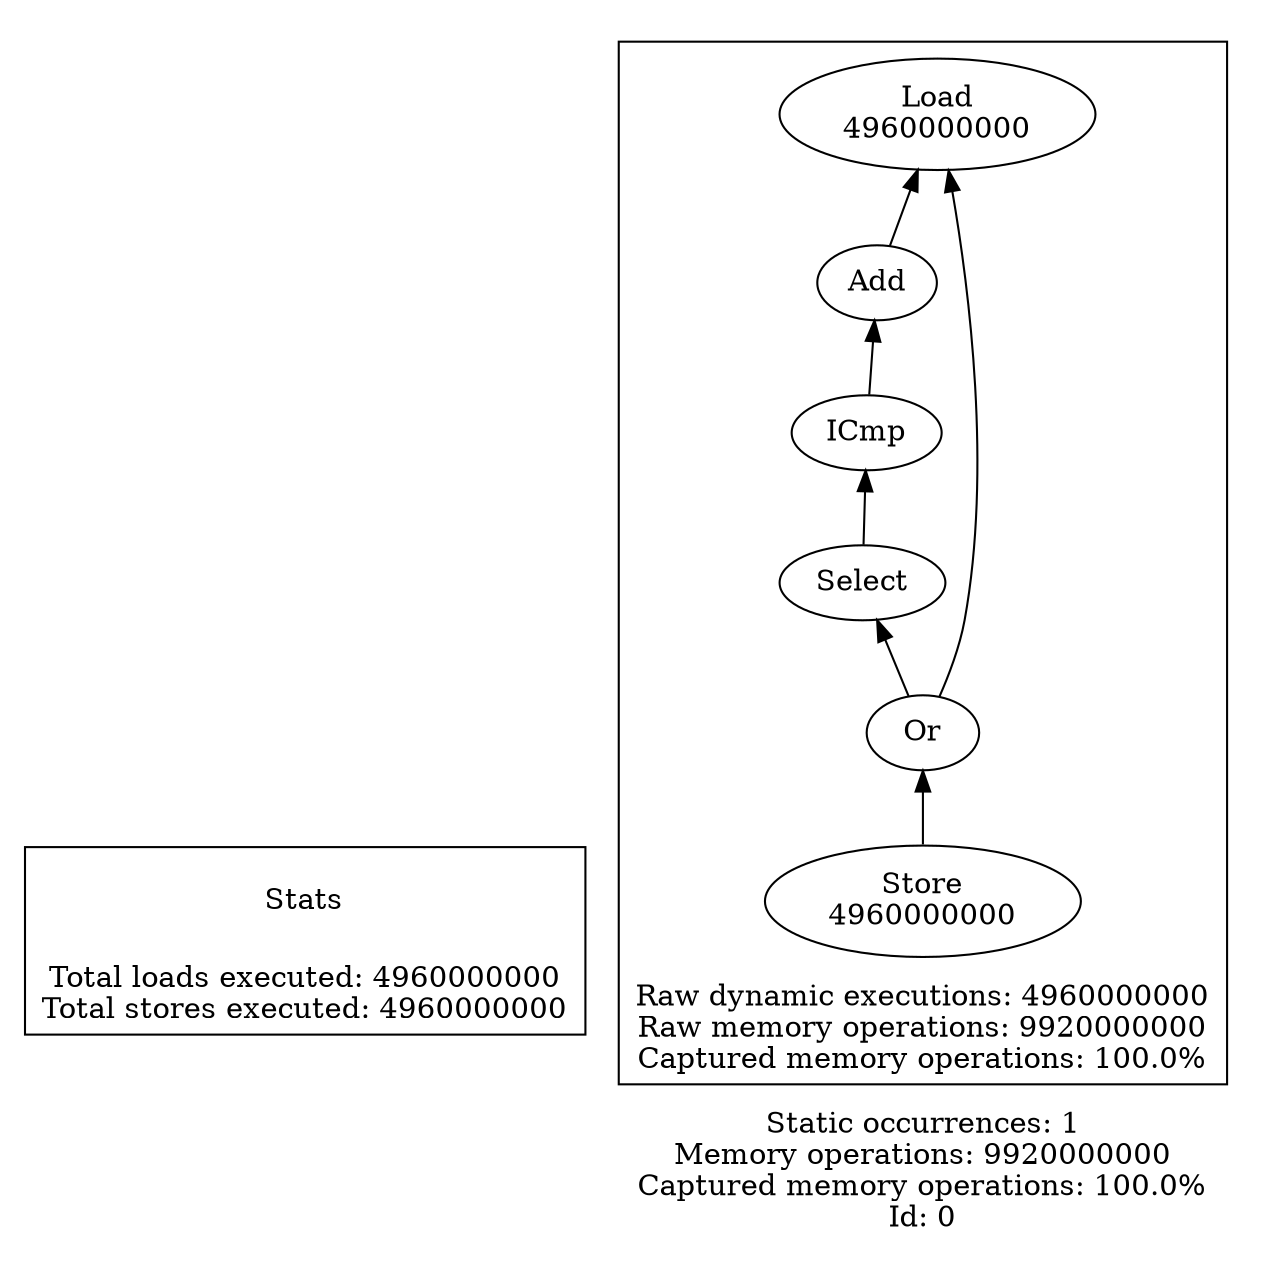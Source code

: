 strict digraph {
rankdir=BT
subgraph {
Stats [shape=plaintext]
cluster=true
label="Total loads executed: 4960000000\nTotal stores executed: 4960000000"
}
subgraph {
subgraph {
"0_0_29" [label="Or"]
"0_0_28" [label="Select"]
"0_0_29" -> "0_0_28"
{
rank=min
"0_0_31" [label="Store\n4960000000"]
}
"0_0_31" -> "0_0_29"
"0_0_25" [label="Load\n4960000000"]
"0_0_29" -> "0_0_25"
"0_0_26" [label="Add"]
"0_0_26" -> "0_0_25"
"0_0_27" [label="ICmp"]
"0_0_27" -> "0_0_26"
"0_0_28" -> "0_0_27"
cluster=true
label="Raw dynamic executions: 4960000000\nRaw memory operations: 9920000000\nCaptured memory operations: 100.0%"
}
cluster=true
penwidth=0
label="Static occurrences: 1\nMemory operations: 9920000000\nCaptured memory operations: 100.0%\nId: 0"
}
}
